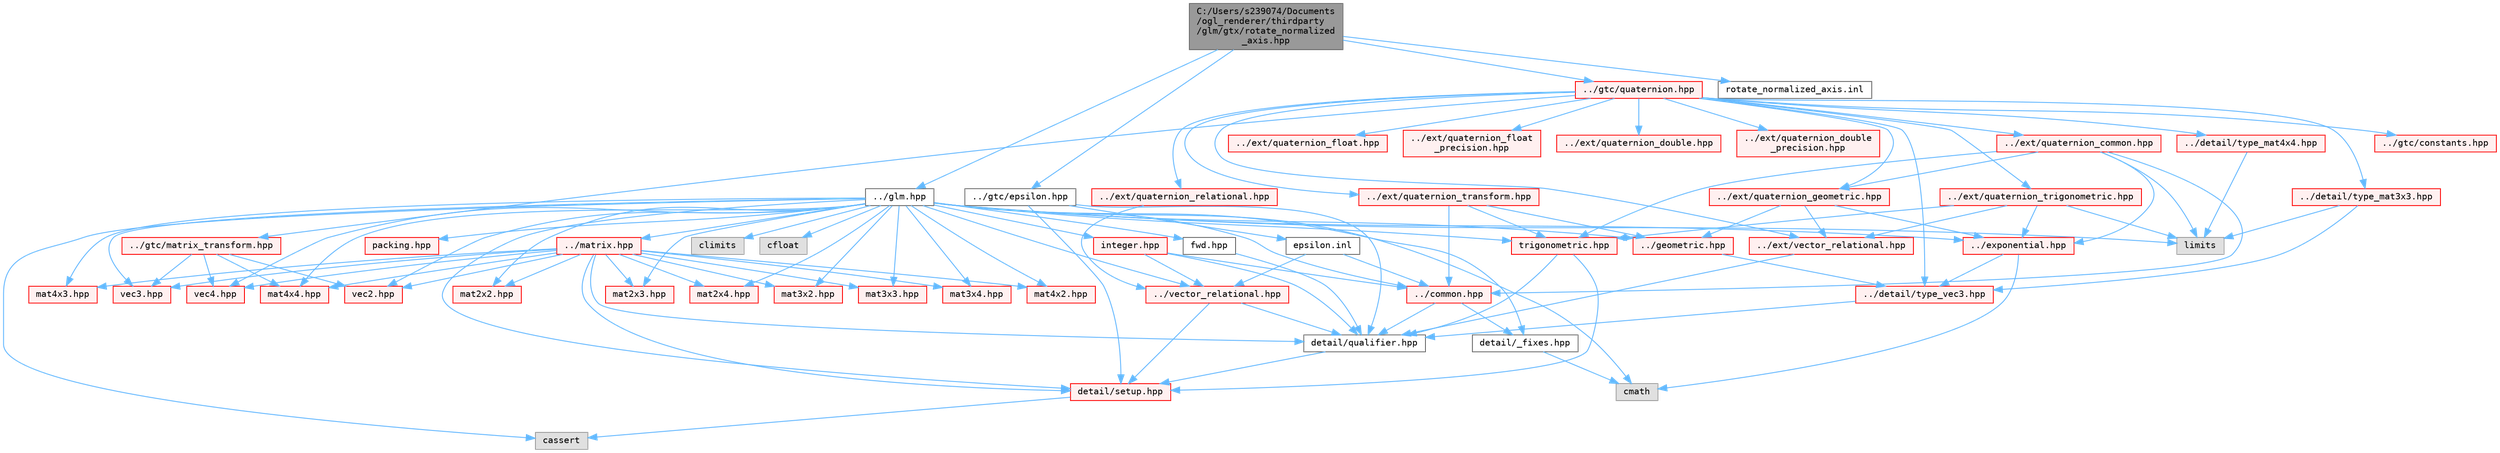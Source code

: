 digraph "C:/Users/s239074/Documents/ogl_renderer/thirdparty/glm/gtx/rotate_normalized_axis.hpp"
{
 // LATEX_PDF_SIZE
  bgcolor="transparent";
  edge [fontname=Terminal,fontsize=10,labelfontname=Helvetica,labelfontsize=10];
  node [fontname=Terminal,fontsize=10,shape=box,height=0.2,width=0.4];
  Node1 [label="C:/Users/s239074/Documents\l/ogl_renderer/thirdparty\l/glm/gtx/rotate_normalized\l_axis.hpp",height=0.2,width=0.4,color="gray40", fillcolor="grey60", style="filled", fontcolor="black",tooltip=" "];
  Node1 -> Node2 [color="steelblue1",style="solid"];
  Node2 [label="../glm.hpp",height=0.2,width=0.4,color="grey40", fillcolor="white", style="filled",URL="$glm_8hpp.html",tooltip=" "];
  Node2 -> Node3 [color="steelblue1",style="solid"];
  Node3 [label="detail/_fixes.hpp",height=0.2,width=0.4,color="grey40", fillcolor="white", style="filled",URL="$__fixes_8hpp.html",tooltip=" "];
  Node3 -> Node4 [color="steelblue1",style="solid"];
  Node4 [label="cmath",height=0.2,width=0.4,color="grey60", fillcolor="#E0E0E0", style="filled",tooltip=" "];
  Node2 -> Node5 [color="steelblue1",style="solid"];
  Node5 [label="detail/setup.hpp",height=0.2,width=0.4,color="red", fillcolor="#FFF0F0", style="filled",URL="$setup_8hpp.html",tooltip=" "];
  Node5 -> Node6 [color="steelblue1",style="solid"];
  Node6 [label="cassert",height=0.2,width=0.4,color="grey60", fillcolor="#E0E0E0", style="filled",tooltip=" "];
  Node2 -> Node4 [color="steelblue1",style="solid"];
  Node2 -> Node9 [color="steelblue1",style="solid"];
  Node9 [label="climits",height=0.2,width=0.4,color="grey60", fillcolor="#E0E0E0", style="filled",tooltip=" "];
  Node2 -> Node10 [color="steelblue1",style="solid"];
  Node10 [label="cfloat",height=0.2,width=0.4,color="grey60", fillcolor="#E0E0E0", style="filled",tooltip=" "];
  Node2 -> Node11 [color="steelblue1",style="solid"];
  Node11 [label="limits",height=0.2,width=0.4,color="grey60", fillcolor="#E0E0E0", style="filled",tooltip=" "];
  Node2 -> Node6 [color="steelblue1",style="solid"];
  Node2 -> Node12 [color="steelblue1",style="solid"];
  Node12 [label="fwd.hpp",height=0.2,width=0.4,color="grey40", fillcolor="white", style="filled",URL="$fwd_8hpp.html",tooltip=" "];
  Node12 -> Node13 [color="steelblue1",style="solid"];
  Node13 [label="detail/qualifier.hpp",height=0.2,width=0.4,color="grey40", fillcolor="white", style="filled",URL="$qualifier_8hpp.html",tooltip=" "];
  Node13 -> Node5 [color="steelblue1",style="solid"];
  Node2 -> Node14 [color="steelblue1",style="solid"];
  Node14 [label="vec2.hpp",height=0.2,width=0.4,color="red", fillcolor="#FFF0F0", style="filled",URL="$vec2_8hpp.html",tooltip=" "];
  Node2 -> Node30 [color="steelblue1",style="solid"];
  Node30 [label="vec3.hpp",height=0.2,width=0.4,color="red", fillcolor="#FFF0F0", style="filled",URL="$vec3_8hpp.html",tooltip=" "];
  Node2 -> Node43 [color="steelblue1",style="solid"];
  Node43 [label="vec4.hpp",height=0.2,width=0.4,color="red", fillcolor="#FFF0F0", style="filled",URL="$vec4_8hpp.html",tooltip=" "];
  Node2 -> Node56 [color="steelblue1",style="solid"];
  Node56 [label="mat2x2.hpp",height=0.2,width=0.4,color="red", fillcolor="#FFF0F0", style="filled",URL="$mat2x2_8hpp.html",tooltip=" "];
  Node2 -> Node61 [color="steelblue1",style="solid"];
  Node61 [label="mat2x3.hpp",height=0.2,width=0.4,color="red", fillcolor="#FFF0F0", style="filled",URL="$mat2x3_8hpp.html",tooltip=" "];
  Node2 -> Node68 [color="steelblue1",style="solid"];
  Node68 [label="mat2x4.hpp",height=0.2,width=0.4,color="red", fillcolor="#FFF0F0", style="filled",URL="$mat2x4_8hpp.html",tooltip=" "];
  Node2 -> Node75 [color="steelblue1",style="solid"];
  Node75 [label="mat3x2.hpp",height=0.2,width=0.4,color="red", fillcolor="#FFF0F0", style="filled",URL="$mat3x2_8hpp.html",tooltip=" "];
  Node2 -> Node82 [color="steelblue1",style="solid"];
  Node82 [label="mat3x3.hpp",height=0.2,width=0.4,color="red", fillcolor="#FFF0F0", style="filled",URL="$mat3x3_8hpp.html",tooltip=" "];
  Node2 -> Node89 [color="steelblue1",style="solid"];
  Node89 [label="mat3x4.hpp",height=0.2,width=0.4,color="red", fillcolor="#FFF0F0", style="filled",URL="$mat3x4_8hpp.html",tooltip=" "];
  Node2 -> Node96 [color="steelblue1",style="solid"];
  Node96 [label="mat4x2.hpp",height=0.2,width=0.4,color="red", fillcolor="#FFF0F0", style="filled",URL="$mat4x2_8hpp.html",tooltip=" "];
  Node2 -> Node103 [color="steelblue1",style="solid"];
  Node103 [label="mat4x3.hpp",height=0.2,width=0.4,color="red", fillcolor="#FFF0F0", style="filled",URL="$mat4x3_8hpp.html",tooltip=" "];
  Node2 -> Node110 [color="steelblue1",style="solid"];
  Node110 [label="mat4x4.hpp",height=0.2,width=0.4,color="red", fillcolor="#FFF0F0", style="filled",URL="$mat4x4_8hpp.html",tooltip=" "];
  Node2 -> Node134 [color="steelblue1",style="solid"];
  Node134 [label="trigonometric.hpp",height=0.2,width=0.4,color="red", fillcolor="#FFF0F0", style="filled",URL="$trigonometric_8hpp.html",tooltip=" "];
  Node134 -> Node5 [color="steelblue1",style="solid"];
  Node134 -> Node13 [color="steelblue1",style="solid"];
  Node2 -> Node120 [color="steelblue1",style="solid"];
  Node120 [label="../exponential.hpp",height=0.2,width=0.4,color="red", fillcolor="#FFF0F0", style="filled",URL="$exponential_8hpp.html",tooltip=" "];
  Node120 -> Node32 [color="steelblue1",style="solid"];
  Node32 [label="../detail/type_vec3.hpp",height=0.2,width=0.4,color="red", fillcolor="#FFF0F0", style="filled",URL="$type__vec3_8hpp.html",tooltip=" "];
  Node32 -> Node13 [color="steelblue1",style="solid"];
  Node120 -> Node4 [color="steelblue1",style="solid"];
  Node2 -> Node128 [color="steelblue1",style="solid"];
  Node128 [label="../common.hpp",height=0.2,width=0.4,color="red", fillcolor="#FFF0F0", style="filled",URL="$common_8hpp.html",tooltip=" "];
  Node128 -> Node13 [color="steelblue1",style="solid"];
  Node128 -> Node3 [color="steelblue1",style="solid"];
  Node2 -> Node137 [color="steelblue1",style="solid"];
  Node137 [label="packing.hpp",height=0.2,width=0.4,color="red", fillcolor="#FFF0F0", style="filled",URL="$packing_8hpp.html",tooltip=" "];
  Node2 -> Node118 [color="steelblue1",style="solid"];
  Node118 [label="../geometric.hpp",height=0.2,width=0.4,color="red", fillcolor="#FFF0F0", style="filled",URL="$geometric_8hpp.html",tooltip=" "];
  Node118 -> Node32 [color="steelblue1",style="solid"];
  Node2 -> Node60 [color="steelblue1",style="solid"];
  Node60 [label="../matrix.hpp",height=0.2,width=0.4,color="red", fillcolor="#FFF0F0", style="filled",URL="$matrix_8hpp.html",tooltip=" "];
  Node60 -> Node13 [color="steelblue1",style="solid"];
  Node60 -> Node5 [color="steelblue1",style="solid"];
  Node60 -> Node14 [color="steelblue1",style="solid"];
  Node60 -> Node30 [color="steelblue1",style="solid"];
  Node60 -> Node43 [color="steelblue1",style="solid"];
  Node60 -> Node56 [color="steelblue1",style="solid"];
  Node60 -> Node61 [color="steelblue1",style="solid"];
  Node60 -> Node68 [color="steelblue1",style="solid"];
  Node60 -> Node75 [color="steelblue1",style="solid"];
  Node60 -> Node82 [color="steelblue1",style="solid"];
  Node60 -> Node89 [color="steelblue1",style="solid"];
  Node60 -> Node96 [color="steelblue1",style="solid"];
  Node60 -> Node103 [color="steelblue1",style="solid"];
  Node60 -> Node110 [color="steelblue1",style="solid"];
  Node2 -> Node124 [color="steelblue1",style="solid"];
  Node124 [label="../vector_relational.hpp",height=0.2,width=0.4,color="red", fillcolor="#FFF0F0", style="filled",URL="$vector__relational_8hpp.html",tooltip=" "];
  Node124 -> Node13 [color="steelblue1",style="solid"];
  Node124 -> Node5 [color="steelblue1",style="solid"];
  Node2 -> Node141 [color="steelblue1",style="solid"];
  Node141 [label="integer.hpp",height=0.2,width=0.4,color="red", fillcolor="#FFF0F0", style="filled",URL="$integer_8hpp.html",tooltip=" "];
  Node141 -> Node13 [color="steelblue1",style="solid"];
  Node141 -> Node128 [color="steelblue1",style="solid"];
  Node141 -> Node124 [color="steelblue1",style="solid"];
  Node1 -> Node145 [color="steelblue1",style="solid"];
  Node145 [label="../gtc/epsilon.hpp",height=0.2,width=0.4,color="grey40", fillcolor="white", style="filled",URL="$epsilon_8hpp.html",tooltip=" "];
  Node145 -> Node5 [color="steelblue1",style="solid"];
  Node145 -> Node13 [color="steelblue1",style="solid"];
  Node145 -> Node146 [color="steelblue1",style="solid"];
  Node146 [label="epsilon.inl",height=0.2,width=0.4,color="grey40", fillcolor="white", style="filled",URL="$epsilon_8inl.html",tooltip=" "];
  Node146 -> Node124 [color="steelblue1",style="solid"];
  Node146 -> Node128 [color="steelblue1",style="solid"];
  Node1 -> Node147 [color="steelblue1",style="solid"];
  Node147 [label="../gtc/quaternion.hpp",height=0.2,width=0.4,color="red", fillcolor="#FFF0F0", style="filled",URL="$gtc_2quaternion_8hpp.html",tooltip=" "];
  Node147 -> Node148 [color="steelblue1",style="solid"];
  Node148 [label="../gtc/constants.hpp",height=0.2,width=0.4,color="red", fillcolor="#FFF0F0", style="filled",URL="$constants_8hpp.html",tooltip=" "];
  Node147 -> Node152 [color="steelblue1",style="solid"];
  Node152 [label="../gtc/matrix_transform.hpp",height=0.2,width=0.4,color="red", fillcolor="#FFF0F0", style="filled",URL="$gtc_2matrix__transform_8hpp.html",tooltip=" "];
  Node152 -> Node110 [color="steelblue1",style="solid"];
  Node152 -> Node14 [color="steelblue1",style="solid"];
  Node152 -> Node30 [color="steelblue1",style="solid"];
  Node152 -> Node43 [color="steelblue1",style="solid"];
  Node147 -> Node160 [color="steelblue1",style="solid"];
  Node160 [label="../ext/vector_relational.hpp",height=0.2,width=0.4,color="red", fillcolor="#FFF0F0", style="filled",URL="$ext_2vector__relational_8hpp.html",tooltip=" "];
  Node160 -> Node13 [color="steelblue1",style="solid"];
  Node147 -> Node163 [color="steelblue1",style="solid"];
  Node163 [label="../ext/quaternion_common.hpp",height=0.2,width=0.4,color="red", fillcolor="#FFF0F0", style="filled",URL="$quaternion__common_8hpp.html",tooltip=" "];
  Node163 -> Node164 [color="steelblue1",style="solid"];
  Node164 [label="../ext/quaternion_geometric.hpp",height=0.2,width=0.4,color="red", fillcolor="#FFF0F0", style="filled",URL="$quaternion__geometric_8hpp.html",tooltip=" "];
  Node164 -> Node118 [color="steelblue1",style="solid"];
  Node164 -> Node120 [color="steelblue1",style="solid"];
  Node164 -> Node160 [color="steelblue1",style="solid"];
  Node163 -> Node128 [color="steelblue1",style="solid"];
  Node163 -> Node134 [color="steelblue1",style="solid"];
  Node163 -> Node120 [color="steelblue1",style="solid"];
  Node163 -> Node11 [color="steelblue1",style="solid"];
  Node147 -> Node168 [color="steelblue1",style="solid"];
  Node168 [label="../ext/quaternion_float.hpp",height=0.2,width=0.4,color="red", fillcolor="#FFF0F0", style="filled",URL="$quaternion__float_8hpp.html",tooltip=" "];
  Node147 -> Node173 [color="steelblue1",style="solid"];
  Node173 [label="../ext/quaternion_float\l_precision.hpp",height=0.2,width=0.4,color="red", fillcolor="#FFF0F0", style="filled",URL="$quaternion__float__precision_8hpp.html",tooltip=" "];
  Node147 -> Node174 [color="steelblue1",style="solid"];
  Node174 [label="../ext/quaternion_double.hpp",height=0.2,width=0.4,color="red", fillcolor="#FFF0F0", style="filled",URL="$quaternion__double_8hpp.html",tooltip=" "];
  Node147 -> Node175 [color="steelblue1",style="solid"];
  Node175 [label="../ext/quaternion_double\l_precision.hpp",height=0.2,width=0.4,color="red", fillcolor="#FFF0F0", style="filled",URL="$quaternion__double__precision_8hpp.html",tooltip=" "];
  Node147 -> Node170 [color="steelblue1",style="solid"];
  Node170 [label="../ext/quaternion_relational.hpp",height=0.2,width=0.4,color="red", fillcolor="#FFF0F0", style="filled",URL="$quaternion__relational_8hpp.html",tooltip=" "];
  Node170 -> Node124 [color="steelblue1",style="solid"];
  Node147 -> Node164 [color="steelblue1",style="solid"];
  Node147 -> Node176 [color="steelblue1",style="solid"];
  Node176 [label="../ext/quaternion_trigonometric.hpp",height=0.2,width=0.4,color="red", fillcolor="#FFF0F0", style="filled",URL="$quaternion__trigonometric_8hpp.html",tooltip=" "];
  Node176 -> Node134 [color="steelblue1",style="solid"];
  Node176 -> Node120 [color="steelblue1",style="solid"];
  Node176 -> Node160 [color="steelblue1",style="solid"];
  Node176 -> Node11 [color="steelblue1",style="solid"];
  Node147 -> Node178 [color="steelblue1",style="solid"];
  Node178 [label="../ext/quaternion_transform.hpp",height=0.2,width=0.4,color="red", fillcolor="#FFF0F0", style="filled",URL="$quaternion__transform_8hpp.html",tooltip=" "];
  Node178 -> Node128 [color="steelblue1",style="solid"];
  Node178 -> Node134 [color="steelblue1",style="solid"];
  Node178 -> Node118 [color="steelblue1",style="solid"];
  Node147 -> Node84 [color="steelblue1",style="solid"];
  Node84 [label="../detail/type_mat3x3.hpp",height=0.2,width=0.4,color="red", fillcolor="#FFF0F0", style="filled",URL="$type__mat3x3_8hpp.html",tooltip=" "];
  Node84 -> Node32 [color="steelblue1",style="solid"];
  Node84 -> Node11 [color="steelblue1",style="solid"];
  Node147 -> Node112 [color="steelblue1",style="solid"];
  Node112 [label="../detail/type_mat4x4.hpp",height=0.2,width=0.4,color="red", fillcolor="#FFF0F0", style="filled",URL="$type__mat4x4_8hpp.html",tooltip=" "];
  Node112 -> Node11 [color="steelblue1",style="solid"];
  Node147 -> Node32 [color="steelblue1",style="solid"];
  Node1 -> Node181 [color="steelblue1",style="solid"];
  Node181 [label="rotate_normalized_axis.inl",height=0.2,width=0.4,color="grey40", fillcolor="white", style="filled",URL="$rotate__normalized__axis_8inl.html",tooltip=" "];
}
